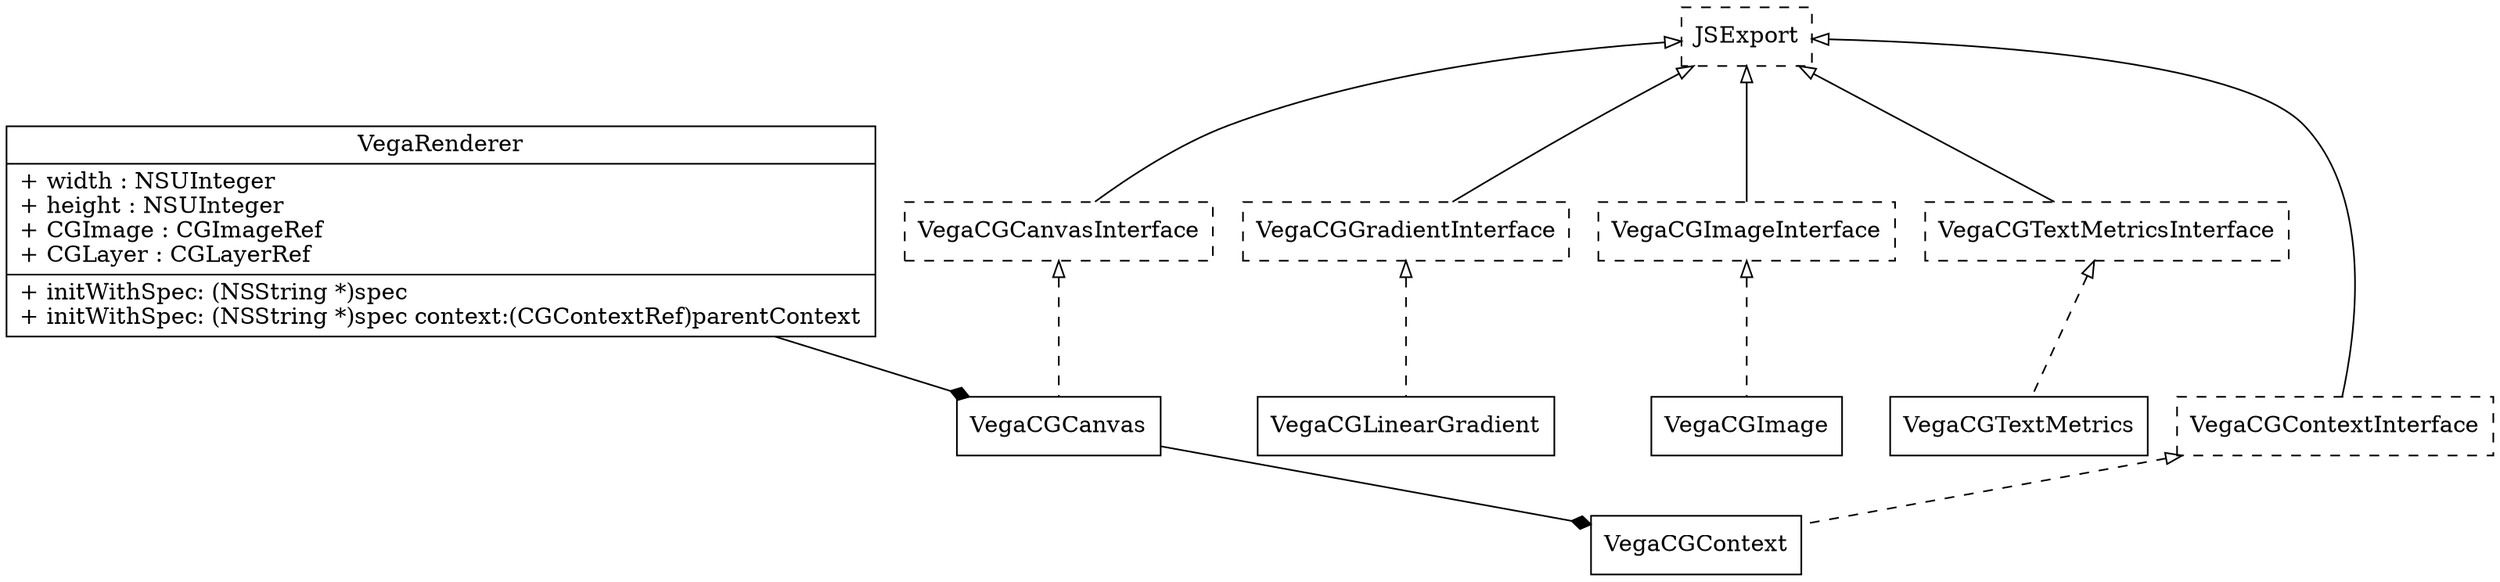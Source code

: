 digraph VegaRenderer {

    fontsize = 12
    
    node [ shape="record" ]
    edge [ arrowtail="empty", arrowhead="diamond" ]

    VegaRenderer [
        label="{VegaRenderer|+ width : NSUInteger\l+ height : NSUInteger\l+ CGImage : CGImageRef\l+ CGLayer : CGLayerRef\l|+ initWithSpec: (NSString *)spec\l+ initWithSpec: (NSString *)spec  context:(CGContextRef)parentContext}"
    ]

    VegaRenderer -> VegaCGCanvas
    VegaCGCanvas -> VegaCGContext

    VegaCGLinearGradient
    VegaCGImage
    VegaCGTextMetrics
    VegaCGContext
    VegaCGCanvas

    JSExport [
        style="dashed"
    ]

    VegaCGGradientInterface [
        style="dashed"
    ]
    JSExport -> VegaCGGradientInterface [
        arrowhead="empty"
        dir="back"
    ]
    VegaCGGradientInterface -> VegaCGLinearGradient [
        arrowhead="empty"
        dir="back"
        style="dashed"
    ]

    VegaCGImageInterface [
        style="dashed"
    ]
    JSExport -> VegaCGImageInterface [
        arrowhead="empty"
        dir="back"
    ]
    VegaCGImageInterface -> VegaCGImage [
        arrowhead="empty"
        dir="back"
        style="dashed"
    ]

    VegaCGTextMetricsInterface [
        style="dashed"
    ]
    JSExport -> VegaCGTextMetricsInterface [
        arrowhead="empty"
        dir="back"
    ]
    VegaCGTextMetricsInterface -> VegaCGTextMetrics [
        arrowhead="empty"
        dir="back"
        style="dashed"
    ]

    VegaCGContextInterface [
        style="dashed"
    ]
    JSExport -> VegaCGContextInterface [
        arrowhead="empty"
        dir="back"
    ]
    VegaCGContextInterface -> VegaCGContext [
        arrowhead="empty"
        dir="back"
        style="dashed"
    ]

    VegaCGCanvasInterface [
        style="dashed"
    ]
    JSExport -> VegaCGCanvasInterface [
        arrowhead="empty"
        dir="back"
    ]
    VegaCGCanvasInterface -> VegaCGCanvas [
        arrowhead="empty"
        dir="back"
        style="dashed"
    ]

}